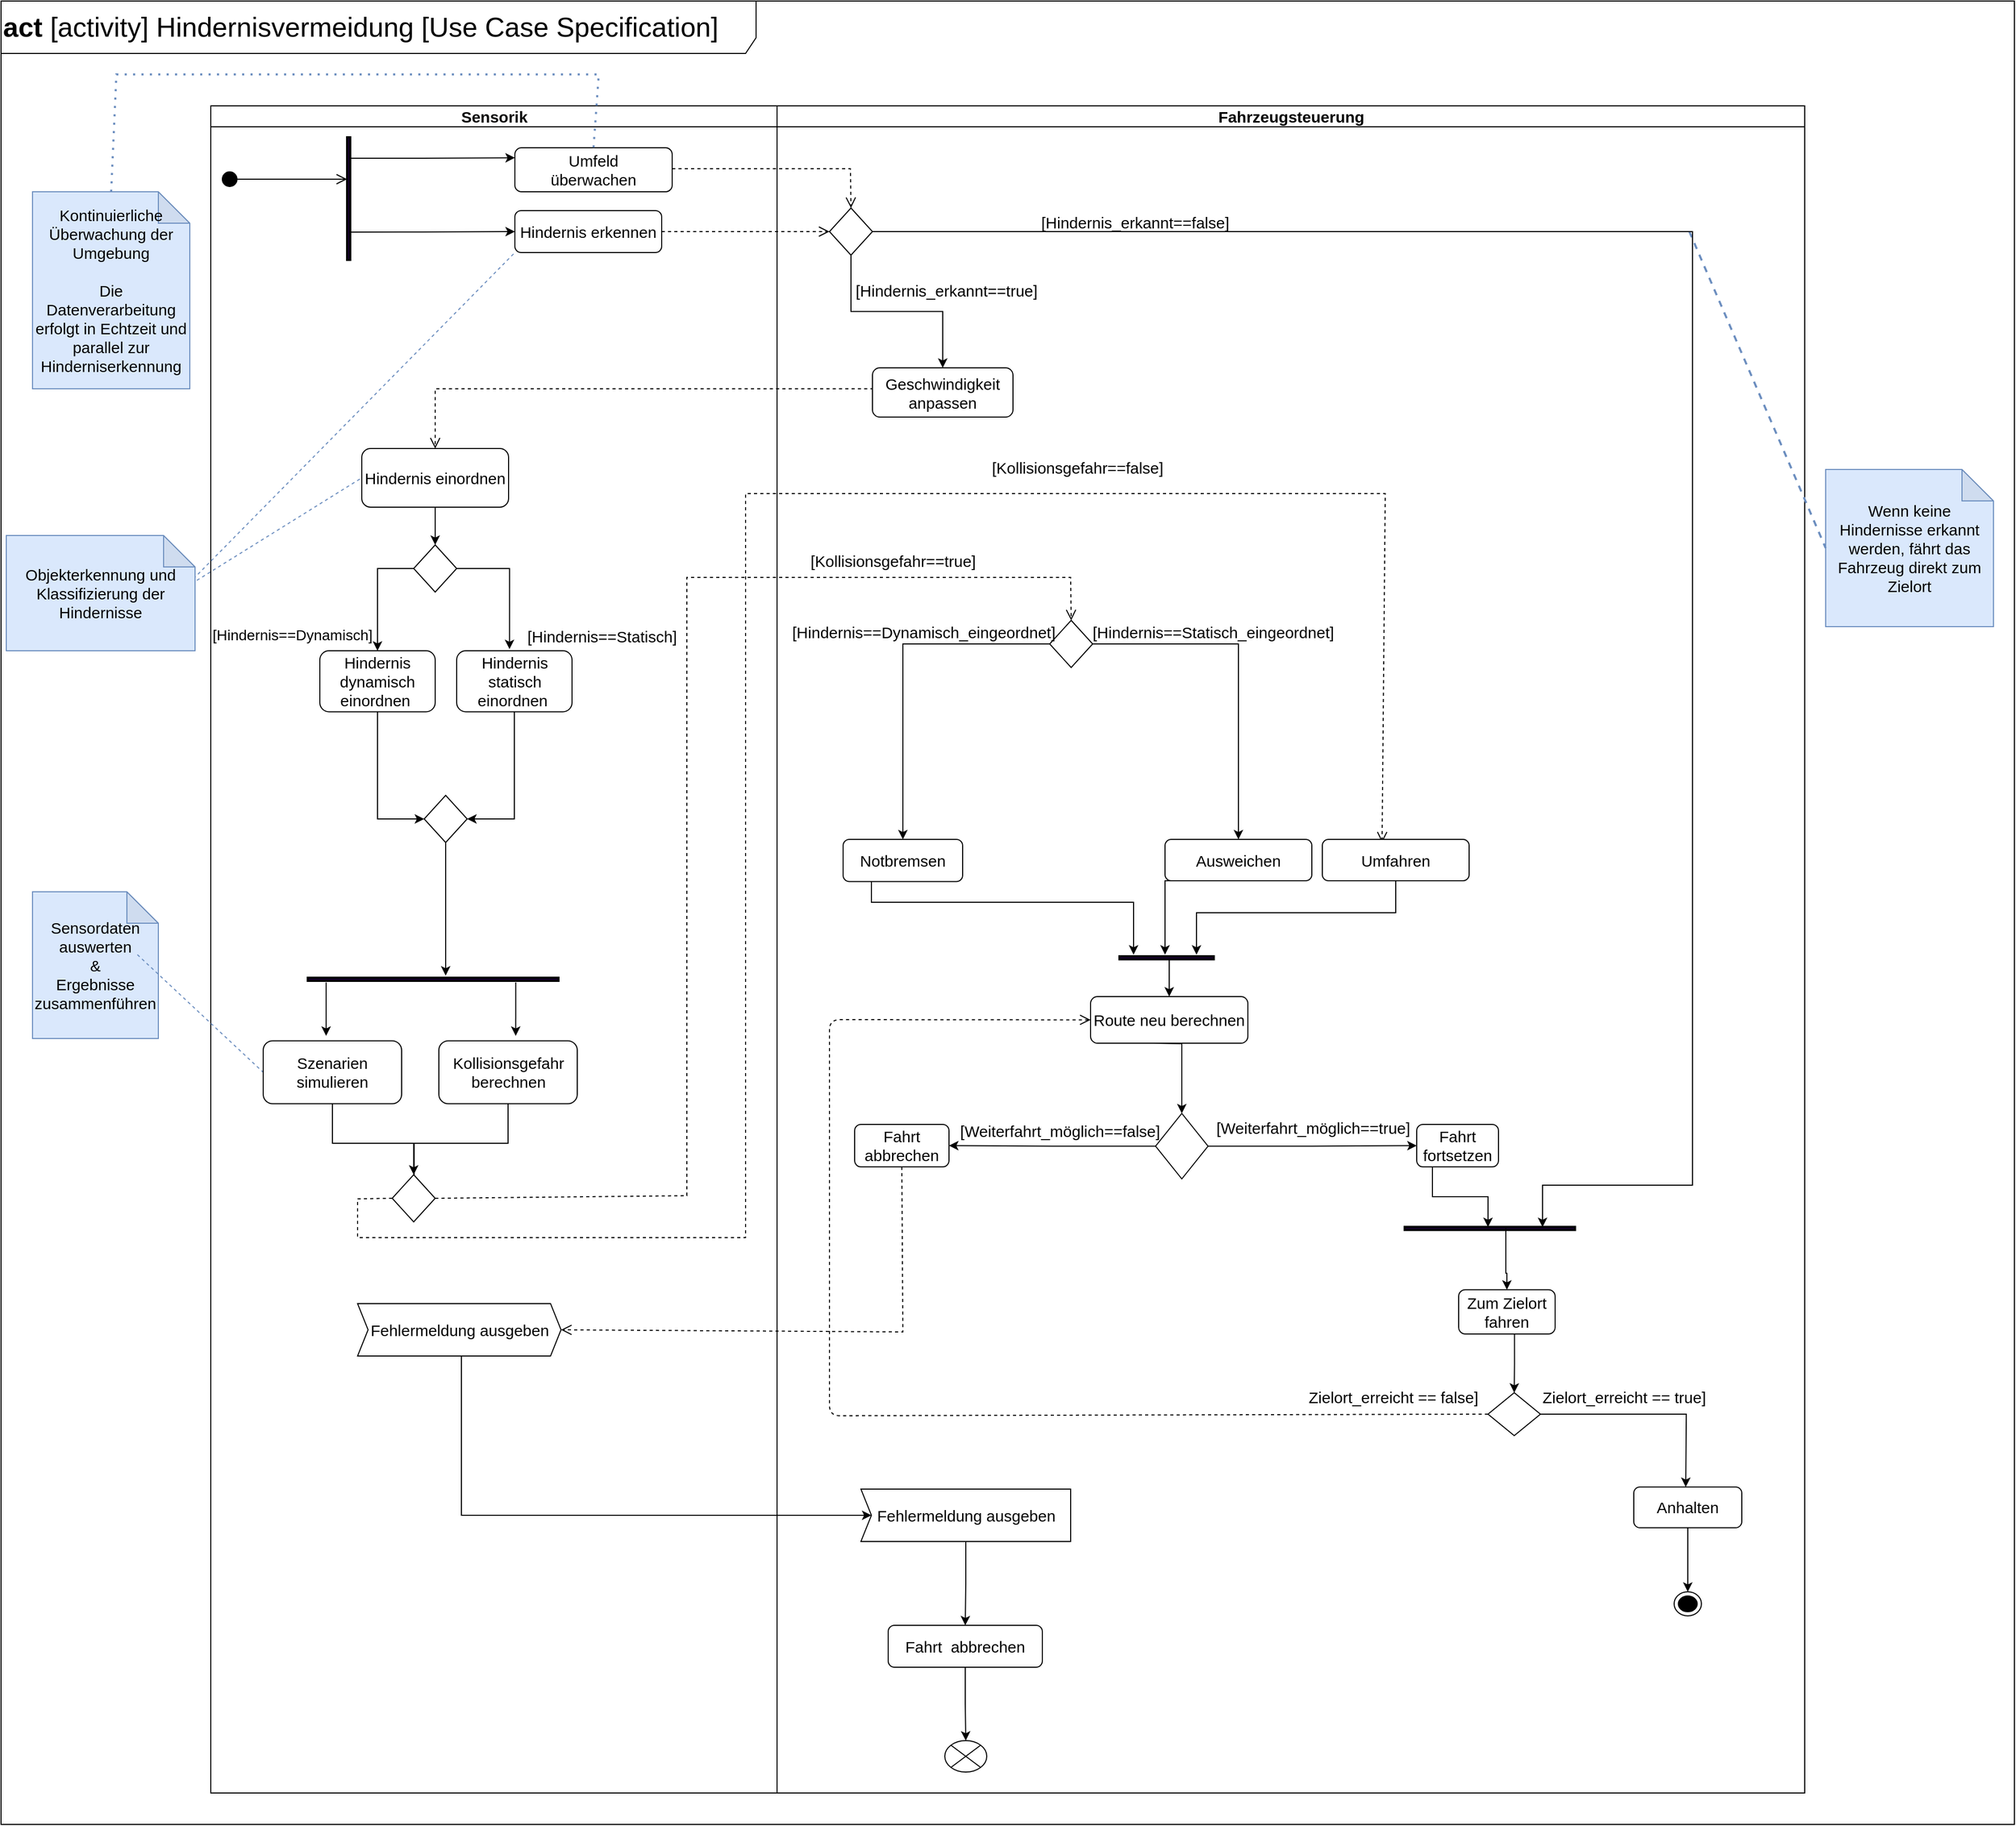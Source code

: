 <?xml version="1.0" encoding="UTF-8"?>
<mxfile version="22.1.21" type="device">
  <diagram id="DHxOw12ByaYaJuYFzy6w" name="Seite-3">
    <mxGraphModel dx="3096" dy="2575" grid="1" gridSize="10" guides="1" tooltips="1" connect="1" arrows="1" fold="1" page="1" pageScale="1" pageWidth="827" pageHeight="1169" math="0" shadow="0">
      <root>
        <mxCell id="0" />
        <mxCell id="1" parent="0" />
        <mxCell id="AtWqYTRwh13MNlAHrJDp-1" value="" style="swimlane;childLayout=stackLayout;resizeParent=1;resizeParentMax=0;startSize=0;html=1;" parent="1" vertex="1">
          <mxGeometry x="90" y="30" width="1520" height="1610" as="geometry">
            <mxRectangle x="150" y="10" width="50" height="40" as="alternateBounds" />
          </mxGeometry>
        </mxCell>
        <mxCell id="AtWqYTRwh13MNlAHrJDp-2" value="&lt;font style=&quot;font-size: 15px;&quot; color=&quot;#0d0c0c&quot;&gt;Sensorik&lt;/font&gt;" style="swimlane;startSize=20;html=1;" parent="AtWqYTRwh13MNlAHrJDp-1" vertex="1">
          <mxGeometry width="540" height="1610" as="geometry" />
        </mxCell>
        <mxCell id="M-seqNIRse8RURw-mpFJ-1" value="&lt;font style=&quot;font-size: 15px;&quot;&gt;Umfeld &lt;br&gt;überwachen&lt;/font&gt;" style="rounded=1;whiteSpace=wrap;html=1;fontSize=12;rotation=0;" parent="AtWqYTRwh13MNlAHrJDp-2" vertex="1">
          <mxGeometry x="290" y="40" width="150" height="42" as="geometry" />
        </mxCell>
        <mxCell id="puBYOyPvIUK4LRGbckzM-1" value="&lt;font style=&quot;font-size: 15px;&quot;&gt;Hindernis erkennen&lt;/font&gt;" style="rounded=1;whiteSpace=wrap;html=1;fontSize=12;" parent="AtWqYTRwh13MNlAHrJDp-2" vertex="1">
          <mxGeometry x="290" y="100" width="140" height="40" as="geometry" />
        </mxCell>
        <mxCell id="JBlmpW15wKi290Z7rFRD-1" value="&lt;font style=&quot;font-size: 15px;&quot;&gt;Hindernis einordnen&lt;/font&gt;" style="rounded=1;whiteSpace=wrap;html=1;fontSize=12;" parent="AtWqYTRwh13MNlAHrJDp-2" vertex="1">
          <mxGeometry x="144" y="327" width="140" height="56" as="geometry" />
        </mxCell>
        <mxCell id="_IAWsk2SoEFNq1hbhCqi-25" value="" style="html=1;verticalAlign=bottom;endArrow=open;dashed=1;endSize=8;curved=0;rounded=0;entryX=0.5;entryY=0;entryDx=0;entryDy=0;exitX=0.5;exitY=1;exitDx=0;exitDy=0;" parent="AtWqYTRwh13MNlAHrJDp-1" source="oYnZ4-uOtxVnZtRduUag-1" target="JBlmpW15wKi290Z7rFRD-1" edge="1">
          <mxGeometry relative="1" as="geometry">
            <mxPoint x="613" y="210" as="sourcePoint" />
            <mxPoint x="196.08" y="276.92" as="targetPoint" />
            <Array as="points">
              <mxPoint x="641" y="270" />
              <mxPoint x="214" y="270" />
            </Array>
          </mxGeometry>
        </mxCell>
        <mxCell id="AtWqYTRwh13MNlAHrJDp-3" value="&lt;font style=&quot;font-size: 15px;&quot;&gt;Fahrzeugsteuerung&lt;/font&gt;" style="swimlane;startSize=20;html=1;" parent="AtWqYTRwh13MNlAHrJDp-1" vertex="1">
          <mxGeometry x="540" width="980" height="1610" as="geometry" />
        </mxCell>
        <mxCell id="oYnZ4-uOtxVnZtRduUag-1" value="&lt;font style=&quot;font-size: 15px;&quot;&gt;Geschwindigkeit anpassen&lt;/font&gt;" style="rounded=1;whiteSpace=wrap;html=1;" parent="AtWqYTRwh13MNlAHrJDp-3" vertex="1">
          <mxGeometry x="91" y="250" width="134" height="47" as="geometry" />
        </mxCell>
        <mxCell id="_IAWsk2SoEFNq1hbhCqi-4" value="Notbremsen" style="rounded=1;whiteSpace=wrap;html=1;fontSize=15;" parent="AtWqYTRwh13MNlAHrJDp-3" vertex="1">
          <mxGeometry x="63" y="700" width="114" height="40.25" as="geometry" />
        </mxCell>
        <mxCell id="4Sk2WxDrvu_TYQw3FDtY-51" value="" style="edgeStyle=orthogonalEdgeStyle;rounded=0;orthogonalLoop=1;jettySize=auto;html=1;entryX=0.5;entryY=0;entryDx=0;entryDy=0;" parent="AtWqYTRwh13MNlAHrJDp-3" target="_IAWsk2SoEFNq1hbhCqi-13" edge="1">
          <mxGeometry relative="1" as="geometry">
            <mxPoint x="359" y="894.5" as="sourcePoint" />
          </mxGeometry>
        </mxCell>
        <mxCell id="c8FFGmYEUUUsK8A2n9Uf-20" value="&lt;font style=&quot;font-size: 15px;&quot;&gt;Route neu berechnen&lt;/font&gt;" style="rounded=1;whiteSpace=wrap;html=1;fontSize=15;" parent="AtWqYTRwh13MNlAHrJDp-3" vertex="1">
          <mxGeometry x="299" y="850" width="150" height="44.5" as="geometry" />
        </mxCell>
        <mxCell id="_IAWsk2SoEFNq1hbhCqi-13" value="" style="rhombus;whiteSpace=wrap;html=1;" parent="AtWqYTRwh13MNlAHrJDp-3" vertex="1">
          <mxGeometry x="361" y="961.5" width="50" height="62.5" as="geometry" />
        </mxCell>
        <mxCell id="_IAWsk2SoEFNq1hbhCqi-14" value="&lt;font style=&quot;font-size: 15px;&quot;&gt;Fahrt abbrechen&lt;/font&gt;" style="rounded=1;whiteSpace=wrap;html=1;fontSize=15;" parent="AtWqYTRwh13MNlAHrJDp-3" vertex="1">
          <mxGeometry x="74" y="972" width="90" height="40.5" as="geometry" />
        </mxCell>
        <mxCell id="_IAWsk2SoEFNq1hbhCqi-15" value="" style="edgeStyle=orthogonalEdgeStyle;rounded=0;orthogonalLoop=1;jettySize=auto;html=1;" parent="AtWqYTRwh13MNlAHrJDp-3" source="_IAWsk2SoEFNq1hbhCqi-13" target="_IAWsk2SoEFNq1hbhCqi-14" edge="1">
          <mxGeometry relative="1" as="geometry" />
        </mxCell>
        <mxCell id="_IAWsk2SoEFNq1hbhCqi-16" value="&lt;div style=&quot;font-size: 15px;&quot;&gt;Fahrt fortsetzen&lt;/div&gt;" style="rounded=1;whiteSpace=wrap;html=1;fontSize=15;" parent="AtWqYTRwh13MNlAHrJDp-3" vertex="1">
          <mxGeometry x="610" y="972" width="78" height="40.5" as="geometry" />
        </mxCell>
        <mxCell id="_IAWsk2SoEFNq1hbhCqi-17" value="" style="edgeStyle=orthogonalEdgeStyle;rounded=0;orthogonalLoop=1;jettySize=auto;html=1;" parent="AtWqYTRwh13MNlAHrJDp-3" source="_IAWsk2SoEFNq1hbhCqi-13" target="_IAWsk2SoEFNq1hbhCqi-16" edge="1">
          <mxGeometry relative="1" as="geometry" />
        </mxCell>
        <mxCell id="_IAWsk2SoEFNq1hbhCqi-23" value="[Weiterfahrt_möglich==false]" style="text;html=1;strokeColor=none;fillColor=none;align=center;verticalAlign=middle;whiteSpace=wrap;rounded=0;fontSize=15;" parent="AtWqYTRwh13MNlAHrJDp-3" vertex="1">
          <mxGeometry x="239.5" y="962.5" width="60" height="30" as="geometry" />
        </mxCell>
        <mxCell id="oPM6S-0_V789bUEn_rEi-3" value="[Weiterfahrt_möglich==true]" style="text;whiteSpace=wrap;html=1;fontSize=15;" parent="AtWqYTRwh13MNlAHrJDp-3" vertex="1">
          <mxGeometry x="417" y="960" width="160" height="25" as="geometry" />
        </mxCell>
        <mxCell id="B3ztHqEYVnq8JXPGBzmN-2" value="" style="edgeStyle=orthogonalEdgeStyle;rounded=0;orthogonalLoop=1;jettySize=auto;html=1;entryX=0.5;entryY=0;entryDx=0;entryDy=0;exitX=0.579;exitY=0.993;exitDx=0;exitDy=0;exitPerimeter=0;" parent="AtWqYTRwh13MNlAHrJDp-3" target="B3ztHqEYVnq8JXPGBzmN-3" edge="1" source="ANCVgvCMy-5QefQ6eajz-6">
          <mxGeometry relative="1" as="geometry">
            <mxPoint x="724" y="1218" as="targetPoint" />
            <mxPoint x="724" y="1138" as="sourcePoint" />
          </mxGeometry>
        </mxCell>
        <mxCell id="ANCVgvCMy-5QefQ6eajz-6" value="Zum Zielort fahren" style="rounded=1;whiteSpace=wrap;html=1;fontSize=15;" parent="AtWqYTRwh13MNlAHrJDp-3" vertex="1">
          <mxGeometry x="650" y="1129.75" width="92" height="42.25" as="geometry" />
        </mxCell>
        <mxCell id="B3ztHqEYVnq8JXPGBzmN-1" value="Anhalten" style="rounded=1;whiteSpace=wrap;html=1;fontSize=15;" parent="AtWqYTRwh13MNlAHrJDp-3" vertex="1">
          <mxGeometry x="817" y="1318" width="103" height="38.88" as="geometry" />
        </mxCell>
        <mxCell id="B3ztHqEYVnq8JXPGBzmN-4" value="" style="edgeStyle=orthogonalEdgeStyle;rounded=0;orthogonalLoop=1;jettySize=auto;html=1;exitX=1;exitY=0.5;exitDx=0;exitDy=0;" parent="AtWqYTRwh13MNlAHrJDp-3" source="B3ztHqEYVnq8JXPGBzmN-3" edge="1">
          <mxGeometry relative="1" as="geometry">
            <mxPoint x="445" y="1328" as="sourcePoint" />
            <mxPoint x="866.556" y="1318" as="targetPoint" />
          </mxGeometry>
        </mxCell>
        <mxCell id="B3ztHqEYVnq8JXPGBzmN-3" value="" style="rhombus;whiteSpace=wrap;html=1;" parent="AtWqYTRwh13MNlAHrJDp-3" vertex="1">
          <mxGeometry x="678" y="1228" width="50" height="41" as="geometry" />
        </mxCell>
        <mxCell id="I_DxA-TR1K5pu0TgXYpX-1" value="Zielort_erreicht == false]" style="text;whiteSpace=wrap;html=1;fontSize=15;" parent="AtWqYTRwh13MNlAHrJDp-3" vertex="1">
          <mxGeometry x="505" y="1217" width="173" height="30" as="geometry" />
        </mxCell>
        <mxCell id="tqDLAsrkdR5Bmj953n1f-27" value="" style="edgeStyle=orthogonalEdgeStyle;rounded=0;orthogonalLoop=1;jettySize=auto;html=1;exitX=0.5;exitY=1;exitDx=0;exitDy=0;entryX=0.5;entryY=0;entryDx=0;entryDy=0;" edge="1" parent="AtWqYTRwh13MNlAHrJDp-3" source="B3ztHqEYVnq8JXPGBzmN-1" target="I_DxA-TR1K5pu0TgXYpX-2">
          <mxGeometry relative="1" as="geometry" />
        </mxCell>
        <mxCell id="I_DxA-TR1K5pu0TgXYpX-2" value="" style="ellipse;html=1;shape=endState;fillColor=#000000;strokeColor=#000000;" parent="AtWqYTRwh13MNlAHrJDp-3" vertex="1">
          <mxGeometry x="855.5" y="1418" width="26" height="23" as="geometry" />
        </mxCell>
        <mxCell id="I_DxA-TR1K5pu0TgXYpX-6" value="" style="html=1;verticalAlign=bottom;endArrow=open;dashed=1;endSize=8;curved=0;rounded=1;entryX=0;entryY=0.5;entryDx=0;entryDy=0;exitX=0;exitY=0.5;exitDx=0;exitDy=0;" parent="AtWqYTRwh13MNlAHrJDp-3" edge="1" target="c8FFGmYEUUUsK8A2n9Uf-20" source="B3ztHqEYVnq8JXPGBzmN-3">
          <mxGeometry relative="1" as="geometry">
            <mxPoint x="720" y="1250" as="sourcePoint" />
            <mxPoint x="312" y="862.25" as="targetPoint" />
            <Array as="points">
              <mxPoint x="50" y="1250" />
              <mxPoint x="50" y="872" />
            </Array>
          </mxGeometry>
        </mxCell>
        <mxCell id="I_DxA-TR1K5pu0TgXYpX-7" value="Zielort_erreicht == true]" style="text;whiteSpace=wrap;html=1;fontSize=15;" parent="AtWqYTRwh13MNlAHrJDp-3" vertex="1">
          <mxGeometry x="728" y="1217" width="186" height="30" as="geometry" />
        </mxCell>
        <mxCell id="Cx65twbH-kaKFJXs72aa-6" value="" style="edgeStyle=orthogonalEdgeStyle;rounded=0;orthogonalLoop=1;jettySize=auto;html=1;exitX=0;exitY=0.5;exitDx=0;exitDy=0;entryX=0.5;entryY=0;entryDx=0;entryDy=0;" parent="AtWqYTRwh13MNlAHrJDp-3" source="c8FFGmYEUUUsK8A2n9Uf-7" target="_IAWsk2SoEFNq1hbhCqi-4" edge="1">
          <mxGeometry relative="1" as="geometry">
            <mxPoint x="110" y="703" as="targetPoint" />
            <Array as="points">
              <mxPoint x="120" y="514" />
              <mxPoint x="120" y="683" />
            </Array>
          </mxGeometry>
        </mxCell>
        <mxCell id="c8FFGmYEUUUsK8A2n9Uf-7" value="" style="rhombus;whiteSpace=wrap;html=1;" parent="AtWqYTRwh13MNlAHrJDp-3" vertex="1">
          <mxGeometry x="260" y="491" width="41" height="45" as="geometry" />
        </mxCell>
        <mxCell id="c8FFGmYEUUUsK8A2n9Uf-23" value="&lt;font style=&quot;font-size: 15px;&quot;&gt;Ausweichen&lt;/font&gt;" style="rounded=1;whiteSpace=wrap;html=1;fontSize=15;" parent="AtWqYTRwh13MNlAHrJDp-3" vertex="1">
          <mxGeometry x="370" y="700" width="140" height="39.5" as="geometry" />
        </mxCell>
        <mxCell id="c8FFGmYEUUUsK8A2n9Uf-24" value="" style="edgeStyle=orthogonalEdgeStyle;rounded=0;orthogonalLoop=1;jettySize=auto;html=1;entryX=0.5;entryY=0;entryDx=0;entryDy=0;" parent="AtWqYTRwh13MNlAHrJDp-3" source="c8FFGmYEUUUsK8A2n9Uf-7" target="c8FFGmYEUUUsK8A2n9Uf-23" edge="1">
          <mxGeometry relative="1" as="geometry">
            <mxPoint x="482.714" y="707.5" as="targetPoint" />
            <Array as="points">
              <mxPoint x="440" y="514" />
              <mxPoint x="440" y="700" />
            </Array>
          </mxGeometry>
        </mxCell>
        <mxCell id="tqDLAsrkdR5Bmj953n1f-23" style="edgeStyle=orthogonalEdgeStyle;rounded=0;orthogonalLoop=1;jettySize=auto;html=1;exitX=0.5;exitY=1;exitDx=0;exitDy=0;entryX=1;entryY=0;entryDx=0;entryDy=0;" edge="1" parent="1" source="xnRSwEhAmQA5K7mJk4kd-2" target="tqDLAsrkdR5Bmj953n1f-9">
          <mxGeometry relative="1" as="geometry">
            <mxPoint x="284" y="1040" as="targetPoint" />
            <Array as="points">
              <mxPoint x="373" y="1020" />
              <mxPoint x="284" y="1020" />
              <mxPoint x="284" y="1061" />
            </Array>
          </mxGeometry>
        </mxCell>
        <mxCell id="xnRSwEhAmQA5K7mJk4kd-2" value="&lt;font style=&quot;font-size: 15px;&quot;&gt;Kollisionsgefahr berechnen&lt;/font&gt;" style="rounded=1;whiteSpace=wrap;html=1;fontSize=12;" parent="1" vertex="1">
          <mxGeometry x="307.5" y="922.25" width="132" height="60" as="geometry" />
        </mxCell>
        <mxCell id="_IAWsk2SoEFNq1hbhCqi-24" value="" style="html=1;verticalAlign=bottom;endArrow=open;dashed=1;endSize=8;curved=0;rounded=0;entryX=0.5;entryY=0;entryDx=0;entryDy=0;exitX=1;exitY=0.5;exitDx=0;exitDy=0;startArrow=none;startFill=0;jumpStyle=none;" parent="1" source="tqDLAsrkdR5Bmj953n1f-9" target="c8FFGmYEUUUsK8A2n9Uf-7" edge="1">
          <mxGeometry relative="1" as="geometry">
            <mxPoint x="431" y="844" as="sourcePoint" />
            <mxPoint x="901.5" y="521" as="targetPoint" />
            <Array as="points">
              <mxPoint x="544" y="1070" />
              <mxPoint x="544" y="845" />
              <mxPoint x="544" y="680" />
              <mxPoint x="544" y="480" />
              <mxPoint x="910" y="480" />
            </Array>
          </mxGeometry>
        </mxCell>
        <mxCell id="NPYazHTVK5cR-bcj_YRd-1" value="&lt;font style=&quot;font-size: 15px;&quot;&gt;Kontinuierliche Überwachung der Umgebung&lt;br&gt;&lt;br&gt;Die Datenverarbeitung erfolgt in Echtzeit und parallel zur Hinderniserkennung&lt;/font&gt;" style="shape=note;whiteSpace=wrap;html=1;backgroundOutline=1;darkOpacity=0.05;fillColor=#dae8fc;strokeColor=#6c8ebf;" parent="1" vertex="1">
          <mxGeometry x="-80" y="112" width="150" height="188" as="geometry" />
        </mxCell>
        <mxCell id="NPYazHTVK5cR-bcj_YRd-3" value="" style="endArrow=none;dashed=1;html=1;dashPattern=1 3;strokeWidth=2;rounded=0;entryX=0.5;entryY=0;entryDx=0;entryDy=0;fillColor=#dae8fc;strokeColor=#6c8ebf;exitX=0.5;exitY=0;exitDx=0;exitDy=0;exitPerimeter=0;" parent="1" source="NPYazHTVK5cR-bcj_YRd-1" target="M-seqNIRse8RURw-mpFJ-1" edge="1">
          <mxGeometry width="50" height="50" relative="1" as="geometry">
            <mxPoint x="-510" as="sourcePoint" />
            <mxPoint x="455" y="25" as="targetPoint" />
            <Array as="points">
              <mxPoint />
              <mxPoint x="460" />
            </Array>
          </mxGeometry>
        </mxCell>
        <mxCell id="NPYazHTVK5cR-bcj_YRd-5" value="&lt;font style=&quot;font-size: 15px;&quot;&gt;Sensordaten auswerten&lt;br&gt;&amp;amp;&lt;br&gt;Ergebnisse zusammenführen&lt;br&gt;&lt;/font&gt;" style="shape=note;whiteSpace=wrap;html=1;backgroundOutline=1;darkOpacity=0.05;fillColor=#dae8fc;strokeColor=#6c8ebf;" parent="1" vertex="1">
          <mxGeometry x="-80" y="780" width="120" height="140" as="geometry" />
        </mxCell>
        <mxCell id="NPYazHTVK5cR-bcj_YRd-6" value="" style="endArrow=none;dashed=1;html=1;rounded=0;entryX=0;entryY=1;entryDx=0;entryDy=0;exitX=0.945;exitY=0.453;exitDx=0;exitDy=0;exitPerimeter=0;fillColor=#dae8fc;strokeColor=#6c8ebf;" parent="1" source="NPYazHTVK5cR-bcj_YRd-8" target="puBYOyPvIUK4LRGbckzM-1" edge="1">
          <mxGeometry width="50" height="50" relative="1" as="geometry">
            <mxPoint y="350" as="sourcePoint" />
            <mxPoint x="50" y="300" as="targetPoint" />
          </mxGeometry>
        </mxCell>
        <mxCell id="NPYazHTVK5cR-bcj_YRd-7" value="" style="endArrow=none;dashed=1;html=1;rounded=0;entryX=0;entryY=0.5;entryDx=0;entryDy=0;exitX=0.953;exitY=0.447;exitDx=0;exitDy=0;exitPerimeter=0;fillColor=#dae8fc;strokeColor=#6c8ebf;" parent="1" source="NPYazHTVK5cR-bcj_YRd-8" target="JBlmpW15wKi290Z7rFRD-1" edge="1">
          <mxGeometry width="50" height="50" relative="1" as="geometry">
            <mxPoint x="50" y="350" as="sourcePoint" />
            <mxPoint x="260" y="246" as="targetPoint" />
          </mxGeometry>
        </mxCell>
        <mxCell id="NPYazHTVK5cR-bcj_YRd-8" value="&lt;font style=&quot;font-size: 15px;&quot;&gt;Objekterkennung und Klassifizierung der Hindernisse&lt;/font&gt;" style="shape=note;whiteSpace=wrap;html=1;backgroundOutline=1;darkOpacity=0.05;fillColor=#dae8fc;strokeColor=#6c8ebf;" parent="1" vertex="1">
          <mxGeometry x="-105" y="440" width="180" height="110" as="geometry" />
        </mxCell>
        <mxCell id="Pr6UA_CCpjPfOUdjxpuz-4" value="&lt;font style=&quot;font-size: 15px;&quot;&gt;Wenn keine Hindernisse erkannt werden, fährt das Fahrzeug direkt zum Zielort&lt;/font&gt;" style="shape=note;whiteSpace=wrap;html=1;backgroundOutline=1;darkOpacity=0.05;fillColor=#dae8fc;strokeColor=#6c8ebf;" parent="1" vertex="1">
          <mxGeometry x="1630" y="377" width="160" height="150" as="geometry" />
        </mxCell>
        <mxCell id="Pr6UA_CCpjPfOUdjxpuz-12" value="" style="endArrow=none;dashed=1;html=1;strokeWidth=2;rounded=0;entryX=0;entryY=0.5;entryDx=0;entryDy=0;entryPerimeter=0;fillColor=#dae8fc;strokeColor=#6c8ebf;" parent="1" target="Pr6UA_CCpjPfOUdjxpuz-4" edge="1">
          <mxGeometry width="50" height="50" relative="1" as="geometry">
            <mxPoint x="1500" y="150" as="sourcePoint" />
            <mxPoint x="1730" y="200" as="targetPoint" />
          </mxGeometry>
        </mxCell>
        <mxCell id="lmcDdB46xQ-CViZLvMTF-1" value="&lt;font style=&quot;font-size: 26px;&quot;&gt;&lt;b&gt;act &lt;/b&gt;[activity] Hindernisvermeidung [Use Case Specification]&lt;/font&gt;" style="shape=umlFrame;whiteSpace=wrap;html=1;pointerEvents=0;fontFamily=Helvetica;fontSize=11;fontColor=default;width=720;height=50;align=left;" parent="1" vertex="1">
          <mxGeometry x="-110" y="-70" width="1920" height="1740" as="geometry" />
        </mxCell>
        <mxCell id="4Sk2WxDrvu_TYQw3FDtY-3" value="" style="html=1;points=[[0,0,0,0,5],[0,1,0,0,-5],[1,0,0,0,5],[1,1,0,0,-5]];perimeter=orthogonalPerimeter;outlineConnect=0;targetShapes=umlLifeline;portConstraint=eastwest;newEdgeStyle={&quot;curved&quot;:0,&quot;rounded&quot;:0};fillColor=#190033;strokeWidth=2;" parent="1" vertex="1">
          <mxGeometry x="220" y="60" width="3" height="117" as="geometry" />
        </mxCell>
        <mxCell id="M-seqNIRse8RURw-mpFJ-2" style="edgeStyle=orthogonalEdgeStyle;rounded=0;orthogonalLoop=1;jettySize=auto;html=1;fontSize=12;" parent="1" edge="1">
          <mxGeometry relative="1" as="geometry">
            <mxPoint x="380" y="150" as="targetPoint" />
            <mxPoint x="223.0" y="150.441" as="sourcePoint" />
            <Array as="points">
              <mxPoint x="292" y="150" />
              <mxPoint x="360" y="150" />
            </Array>
          </mxGeometry>
        </mxCell>
        <mxCell id="4Sk2WxDrvu_TYQw3FDtY-9" value="" style="edgeStyle=orthogonalEdgeStyle;rounded=0;orthogonalLoop=1;jettySize=auto;html=1;" parent="1" source="4Sk2WxDrvu_TYQw3FDtY-5" target="oYnZ4-uOtxVnZtRduUag-1" edge="1">
          <mxGeometry relative="1" as="geometry" />
        </mxCell>
        <mxCell id="4Sk2WxDrvu_TYQw3FDtY-5" value="" style="rhombus;whiteSpace=wrap;html=1;" parent="1" vertex="1">
          <mxGeometry x="680" y="127.5" width="41" height="45" as="geometry" />
        </mxCell>
        <mxCell id="4Sk2WxDrvu_TYQw3FDtY-7" value="" style="html=1;verticalAlign=bottom;endArrow=open;dashed=1;endSize=8;curved=0;rounded=0;entryX=0.5;entryY=0;entryDx=0;entryDy=0;" parent="1" target="4Sk2WxDrvu_TYQw3FDtY-5" edge="1">
          <mxGeometry relative="1" as="geometry">
            <mxPoint x="530" y="90" as="sourcePoint" />
            <mxPoint x="816" y="92" as="targetPoint" />
            <Array as="points">
              <mxPoint x="700" y="90" />
            </Array>
          </mxGeometry>
        </mxCell>
        <mxCell id="4Sk2WxDrvu_TYQw3FDtY-8" value="" style="html=1;verticalAlign=bottom;startArrow=circle;startFill=1;endArrow=open;startSize=6;endSize=8;curved=0;rounded=0;" parent="1" target="4Sk2WxDrvu_TYQw3FDtY-3" edge="1">
          <mxGeometry width="80" relative="1" as="geometry">
            <mxPoint x="100" y="100" as="sourcePoint" />
            <mxPoint x="190" y="100" as="targetPoint" />
            <Array as="points">
              <mxPoint x="160" y="100" />
            </Array>
          </mxGeometry>
        </mxCell>
        <mxCell id="puBYOyPvIUK4LRGbckzM-2" value="" style="html=1;verticalAlign=bottom;endArrow=open;dashed=1;endSize=8;curved=0;rounded=0;exitX=1;exitY=0.5;exitDx=0;exitDy=0;entryX=0;entryY=0.5;entryDx=0;entryDy=0;" parent="1" source="puBYOyPvIUK4LRGbckzM-1" target="4Sk2WxDrvu_TYQw3FDtY-5" edge="1">
          <mxGeometry relative="1" as="geometry">
            <mxPoint x="260" y="230" as="sourcePoint" />
            <mxPoint x="460" y="225" as="targetPoint" />
          </mxGeometry>
        </mxCell>
        <mxCell id="4Sk2WxDrvu_TYQw3FDtY-15" value="&lt;font style=&quot;font-size: 15px;&quot;&gt;[Hindernis_erkannt==false]&lt;/font&gt;" style="text;whiteSpace=wrap;html=1;" parent="1" vertex="1">
          <mxGeometry x="880" y="125.5" width="180" height="30" as="geometry" />
        </mxCell>
        <mxCell id="4Sk2WxDrvu_TYQw3FDtY-22" value="" style="edgeStyle=orthogonalEdgeStyle;rounded=0;orthogonalLoop=1;jettySize=auto;html=1;entryX=0.458;entryY=-0.027;entryDx=0;entryDy=0;entryPerimeter=0;exitX=1;exitY=0.5;exitDx=0;exitDy=0;" parent="1" source="c8FFGmYEUUUsK8A2n9Uf-1" target="4Sk2WxDrvu_TYQw3FDtY-21" edge="1">
          <mxGeometry relative="1" as="geometry" />
        </mxCell>
        <mxCell id="c8FFGmYEUUUsK8A2n9Uf-1" value="" style="rhombus;whiteSpace=wrap;html=1;" parent="1" vertex="1">
          <mxGeometry x="283.5" y="449" width="41" height="45" as="geometry" />
        </mxCell>
        <mxCell id="_IAWsk2SoEFNq1hbhCqi-9" style="edgeStyle=orthogonalEdgeStyle;rounded=0;orthogonalLoop=1;jettySize=auto;html=1;entryX=0.5;entryY=0;entryDx=0;entryDy=0;exitX=0;exitY=0.5;exitDx=0;exitDy=0;" parent="1" source="c8FFGmYEUUUsK8A2n9Uf-1" target="c8FFGmYEUUUsK8A2n9Uf-15" edge="1">
          <mxGeometry relative="1" as="geometry">
            <mxPoint x="259.0" y="632.75" as="targetPoint" />
            <Array as="points">
              <mxPoint x="249" y="471" />
            </Array>
          </mxGeometry>
        </mxCell>
        <mxCell id="4Sk2WxDrvu_TYQw3FDtY-19" value="" style="edgeStyle=orthogonalEdgeStyle;rounded=0;orthogonalLoop=1;jettySize=auto;html=1;" parent="1" source="JBlmpW15wKi290Z7rFRD-1" target="c8FFGmYEUUUsK8A2n9Uf-1" edge="1">
          <mxGeometry relative="1" as="geometry" />
        </mxCell>
        <mxCell id="4Sk2WxDrvu_TYQw3FDtY-31" value="" style="edgeStyle=orthogonalEdgeStyle;rounded=0;orthogonalLoop=1;jettySize=auto;html=1;entryX=0;entryY=0.5;entryDx=0;entryDy=0;" parent="1" source="c8FFGmYEUUUsK8A2n9Uf-15" target="4Sk2WxDrvu_TYQw3FDtY-27" edge="1">
          <mxGeometry relative="1" as="geometry" />
        </mxCell>
        <mxCell id="c8FFGmYEUUUsK8A2n9Uf-15" value="&lt;font style=&quot;font-size: 15px;&quot;&gt;Hindernis dynamisch einordnen&amp;nbsp;&lt;/font&gt;" style="rounded=1;whiteSpace=wrap;html=1;" parent="1" vertex="1">
          <mxGeometry x="194" y="550" width="110" height="58.25" as="geometry" />
        </mxCell>
        <mxCell id="c8FFGmYEUUUsK8A2n9Uf-11" value="&lt;font style=&quot;font-size: 14px;&quot;&gt;[Hindernis==Dynamisch]&lt;/font&gt;" style="text;html=1;strokeColor=none;fillColor=none;align=center;verticalAlign=middle;whiteSpace=wrap;rounded=0;" parent="1" vertex="1">
          <mxGeometry x="118" y="525" width="100" height="20" as="geometry" />
        </mxCell>
        <mxCell id="4Sk2WxDrvu_TYQw3FDtY-30" style="edgeStyle=orthogonalEdgeStyle;rounded=0;orthogonalLoop=1;jettySize=auto;html=1;entryX=1;entryY=0.5;entryDx=0;entryDy=0;" parent="1" source="4Sk2WxDrvu_TYQw3FDtY-21" target="4Sk2WxDrvu_TYQw3FDtY-27" edge="1">
          <mxGeometry relative="1" as="geometry" />
        </mxCell>
        <mxCell id="4Sk2WxDrvu_TYQw3FDtY-21" value="&lt;font style=&quot;font-size: 15px;&quot;&gt;Hindernis statisch einordnen&amp;nbsp;&lt;/font&gt;" style="rounded=1;whiteSpace=wrap;html=1;" parent="1" vertex="1">
          <mxGeometry x="324.5" y="550" width="110" height="58.25" as="geometry" />
        </mxCell>
        <mxCell id="c8FFGmYEUUUsK8A2n9Uf-13" value="&lt;font style=&quot;font-size: 15px;&quot;&gt;[Hindernis==Statisch]&lt;/font&gt;" style="text;whiteSpace=wrap;html=1;" parent="1" vertex="1">
          <mxGeometry x="390" y="521" width="100" height="20" as="geometry" />
        </mxCell>
        <mxCell id="4Sk2WxDrvu_TYQw3FDtY-28" value="" style="edgeStyle=orthogonalEdgeStyle;rounded=0;orthogonalLoop=1;jettySize=auto;html=1;exitX=0.5;exitY=1;exitDx=0;exitDy=0;" parent="1" source="4Sk2WxDrvu_TYQw3FDtY-27" edge="1">
          <mxGeometry relative="1" as="geometry">
            <mxPoint x="314" y="860" as="targetPoint" />
            <Array as="points">
              <mxPoint x="314" y="860" />
            </Array>
          </mxGeometry>
        </mxCell>
        <mxCell id="4Sk2WxDrvu_TYQw3FDtY-27" value="" style="rhombus;whiteSpace=wrap;html=1;" parent="1" vertex="1">
          <mxGeometry x="293.5" y="688" width="41" height="45" as="geometry" />
        </mxCell>
        <mxCell id="4Sk2WxDrvu_TYQw3FDtY-34" value="[Kollisionsgefahr==true]" style="text;whiteSpace=wrap;html=1;fontSize=15;" parent="1" vertex="1">
          <mxGeometry x="660" y="449" width="136" height="20" as="geometry" />
        </mxCell>
        <mxCell id="4Sk2WxDrvu_TYQw3FDtY-36" value="" style="html=1;verticalAlign=bottom;endArrow=open;dashed=1;endSize=8;curved=0;rounded=0;entryX=0.407;entryY=0.076;entryDx=0;entryDy=0;entryPerimeter=0;exitX=0;exitY=0.5;exitDx=0;exitDy=0;" parent="1" source="tqDLAsrkdR5Bmj953n1f-9" target="4Sk2WxDrvu_TYQw3FDtY-40" edge="1">
          <mxGeometry relative="1" as="geometry">
            <mxPoint x="427" y="920" as="sourcePoint" />
            <mxPoint x="851" y="460" as="targetPoint" />
            <Array as="points">
              <mxPoint x="230" y="1073" />
              <mxPoint x="230" y="1110" />
              <mxPoint x="600" y="1110" />
              <mxPoint x="600" y="930" />
              <mxPoint x="600" y="400" />
              <mxPoint x="1210" y="400" />
            </Array>
          </mxGeometry>
        </mxCell>
        <mxCell id="4Sk2WxDrvu_TYQw3FDtY-49" style="edgeStyle=orthogonalEdgeStyle;rounded=0;orthogonalLoop=1;jettySize=auto;html=1;" parent="1" source="4Sk2WxDrvu_TYQw3FDtY-40" edge="1">
          <mxGeometry relative="1" as="geometry">
            <mxPoint x="1030" y="840" as="targetPoint" />
            <Array as="points">
              <mxPoint x="1220" y="800" />
              <mxPoint x="1030" y="800" />
              <mxPoint x="1030" y="840" />
            </Array>
          </mxGeometry>
        </mxCell>
        <mxCell id="4Sk2WxDrvu_TYQw3FDtY-40" value="&lt;font style=&quot;font-size: 15px;&quot;&gt;Umfahren&lt;/font&gt;" style="rounded=1;whiteSpace=wrap;html=1;fontSize=15;" parent="1" vertex="1">
          <mxGeometry x="1150" y="730" width="140" height="39.5" as="geometry" />
        </mxCell>
        <mxCell id="4Sk2WxDrvu_TYQw3FDtY-42" value="&lt;font style=&quot;font-size: 15px;&quot;&gt;[Hindernis==Dynamisch_eingeordnet]&lt;/font&gt;" style="text;html=1;strokeColor=none;fillColor=none;align=center;verticalAlign=middle;whiteSpace=wrap;rounded=0;fontSize=15;" parent="1" vertex="1">
          <mxGeometry x="695" y="527" width="150" height="10" as="geometry" />
        </mxCell>
        <mxCell id="4Sk2WxDrvu_TYQw3FDtY-43" value="&lt;font style=&quot;font-size: 15px;&quot;&gt;[Hindernis==Statisch_eingeordnet]&lt;/font&gt;" style="text;whiteSpace=wrap;html=1;fontSize=15;" parent="1" vertex="1">
          <mxGeometry x="929" y="517" width="100" height="20" as="geometry" />
        </mxCell>
        <mxCell id="c8FFGmYEUUUsK8A2n9Uf-25" value="&lt;font style=&quot;font-size: 15px;&quot;&gt;[Kollisionsgefahr==false]&lt;/font&gt;" style="text;whiteSpace=wrap;html=1;fontSize=15;" parent="1" vertex="1">
          <mxGeometry x="833" y="360" width="140" height="19" as="geometry" />
        </mxCell>
        <mxCell id="4Sk2WxDrvu_TYQw3FDtY-45" value="" style="html=1;points=[[0,0,0,0,5],[0,1,0,0,-5],[1,0,0,0,5],[1,1,0,0,-5]];perimeter=orthogonalPerimeter;outlineConnect=0;targetShapes=umlLifeline;portConstraint=eastwest;newEdgeStyle={&quot;curved&quot;:0,&quot;rounded&quot;:0};fillColor=#190033;strokeWidth=2;rotation=90;" parent="1" vertex="1">
          <mxGeometry x="1000" y="798" width="3" height="90" as="geometry" />
        </mxCell>
        <mxCell id="4Sk2WxDrvu_TYQw3FDtY-47" style="edgeStyle=orthogonalEdgeStyle;rounded=0;orthogonalLoop=1;jettySize=auto;html=1;" parent="1" source="_IAWsk2SoEFNq1hbhCqi-4" edge="1">
          <mxGeometry relative="1" as="geometry">
            <mxPoint x="970" y="840" as="targetPoint" />
            <Array as="points">
              <mxPoint x="720" y="790" />
              <mxPoint x="970" y="790" />
            </Array>
          </mxGeometry>
        </mxCell>
        <mxCell id="4Sk2WxDrvu_TYQw3FDtY-48" style="edgeStyle=orthogonalEdgeStyle;rounded=0;orthogonalLoop=1;jettySize=auto;html=1;exitX=0.25;exitY=1;exitDx=0;exitDy=0;" parent="1" source="c8FFGmYEUUUsK8A2n9Uf-23" edge="1">
          <mxGeometry relative="1" as="geometry">
            <mxPoint x="1000" y="840" as="targetPoint" />
            <Array as="points">
              <mxPoint x="1000" y="770" />
            </Array>
          </mxGeometry>
        </mxCell>
        <mxCell id="4Sk2WxDrvu_TYQw3FDtY-50" value="" style="edgeStyle=orthogonalEdgeStyle;rounded=0;orthogonalLoop=1;jettySize=auto;html=1;entryX=0.5;entryY=0;entryDx=0;entryDy=0;" parent="1" source="4Sk2WxDrvu_TYQw3FDtY-45" target="c8FFGmYEUUUsK8A2n9Uf-20" edge="1">
          <mxGeometry relative="1" as="geometry">
            <Array as="points">
              <mxPoint x="1000" y="860" />
              <mxPoint x="1000" y="860" />
            </Array>
          </mxGeometry>
        </mxCell>
        <mxCell id="4Sk2WxDrvu_TYQw3FDtY-52" value="" style="html=1;points=[[0,0,0,0,5],[0,1,0,0,-5],[1,0,0,0,5],[1,1,0,0,-5]];perimeter=orthogonalPerimeter;outlineConnect=0;targetShapes=umlLifeline;portConstraint=eastwest;newEdgeStyle={&quot;curved&quot;:0,&quot;rounded&quot;:0};fillColor=#190033;strokeWidth=2;rotation=90;" parent="1" vertex="1">
          <mxGeometry x="1308.25" y="1020" width="3" height="162.5" as="geometry" />
        </mxCell>
        <mxCell id="4Sk2WxDrvu_TYQw3FDtY-14" value="" style="edgeStyle=orthogonalEdgeStyle;rounded=0;orthogonalLoop=1;jettySize=auto;html=1;exitX=1;exitY=0.5;exitDx=0;exitDy=0;" parent="1" source="4Sk2WxDrvu_TYQw3FDtY-5" edge="1">
          <mxGeometry relative="1" as="geometry">
            <mxPoint x="830" y="230" as="sourcePoint" />
            <mxPoint x="1360" y="1100" as="targetPoint" />
            <Array as="points">
              <mxPoint x="1503" y="150" />
              <mxPoint x="1503" y="1060" />
              <mxPoint x="1360" y="1060" />
            </Array>
          </mxGeometry>
        </mxCell>
        <mxCell id="4Sk2WxDrvu_TYQw3FDtY-54" style="edgeStyle=orthogonalEdgeStyle;rounded=0;orthogonalLoop=1;jettySize=auto;html=1;" parent="1" source="_IAWsk2SoEFNq1hbhCqi-16" edge="1">
          <mxGeometry relative="1" as="geometry">
            <mxPoint x="1308" y="1100" as="targetPoint" />
            <Array as="points">
              <mxPoint x="1255" y="1071" />
              <mxPoint x="1308" y="1071" />
            </Array>
          </mxGeometry>
        </mxCell>
        <mxCell id="4Sk2WxDrvu_TYQw3FDtY-55" value="" style="edgeStyle=orthogonalEdgeStyle;rounded=0;orthogonalLoop=1;jettySize=auto;html=1;entryX=0.5;entryY=0;entryDx=0;entryDy=0;" parent="1" target="ANCVgvCMy-5QefQ6eajz-6" edge="1">
          <mxGeometry relative="1" as="geometry">
            <mxPoint x="1325" y="1140" as="sourcePoint" />
            <Array as="points">
              <mxPoint x="1325" y="1101" />
              <mxPoint x="1325" y="1144" />
              <mxPoint x="1324" y="1144" />
            </Array>
          </mxGeometry>
        </mxCell>
        <mxCell id="Pr6UA_CCpjPfOUdjxpuz-7" value="&lt;font style=&quot;font-size: 15px;&quot;&gt;Fehlermeldung ausgeben&lt;/font&gt;" style="html=1;shadow=0;dashed=0;align=center;verticalAlign=middle;shape=mxgraph.arrows2.arrow;dy=0;dx=10;notch=10;rotation=0;" parent="1" vertex="1">
          <mxGeometry x="230" y="1173" width="194" height="50" as="geometry" />
        </mxCell>
        <mxCell id="Pr6UA_CCpjPfOUdjxpuz-8" value="" style="html=1;verticalAlign=bottom;endArrow=open;dashed=1;endSize=8;curved=0;rounded=0;entryX=1;entryY=0.5;entryDx=0;entryDy=0;entryPerimeter=0;exitX=0.5;exitY=1;exitDx=0;exitDy=0;" parent="1" source="_IAWsk2SoEFNq1hbhCqi-14" target="Pr6UA_CCpjPfOUdjxpuz-7" edge="1">
          <mxGeometry relative="1" as="geometry">
            <mxPoint x="680" y="1050" as="sourcePoint" />
            <mxPoint x="394" y="1010" as="targetPoint" />
            <Array as="points">
              <mxPoint x="750" y="1200" />
            </Array>
          </mxGeometry>
        </mxCell>
        <mxCell id="4Sk2WxDrvu_TYQw3FDtY-64" value="" style="edgeStyle=orthogonalEdgeStyle;rounded=0;orthogonalLoop=1;jettySize=auto;html=1;entryX=0.5;entryY=0;entryDx=0;entryDy=0;" parent="1" source="Pr6UA_CCpjPfOUdjxpuz-6" target="4Sk2WxDrvu_TYQw3FDtY-65" edge="1">
          <mxGeometry relative="1" as="geometry">
            <mxPoint x="810" y="1475" as="targetPoint" />
          </mxGeometry>
        </mxCell>
        <mxCell id="Pr6UA_CCpjPfOUdjxpuz-6" value="Fehlermeldung ausgeben" style="html=1;shadow=0;dashed=0;align=center;verticalAlign=middle;shape=mxgraph.arrows2.arrow;dy=0;dx=00;notch=10;fontSize=15;" parent="1" vertex="1">
          <mxGeometry x="710" y="1350" width="200" height="50" as="geometry" />
        </mxCell>
        <mxCell id="4Sk2WxDrvu_TYQw3FDtY-62" style="edgeStyle=orthogonalEdgeStyle;rounded=0;orthogonalLoop=1;jettySize=auto;html=1;entryX=0;entryY=0.5;entryDx=10;entryDy=0;entryPerimeter=0;exitX=0;exitY=0;exitDx=75;exitDy=50;exitPerimeter=0;" parent="1" source="Pr6UA_CCpjPfOUdjxpuz-7" target="Pr6UA_CCpjPfOUdjxpuz-6" edge="1">
          <mxGeometry relative="1" as="geometry">
            <Array as="points">
              <mxPoint x="329" y="1375" />
            </Array>
          </mxGeometry>
        </mxCell>
        <mxCell id="4Sk2WxDrvu_TYQw3FDtY-67" style="edgeStyle=orthogonalEdgeStyle;rounded=0;orthogonalLoop=1;jettySize=auto;html=1;entryX=0.5;entryY=0;entryDx=0;entryDy=0;" parent="1" source="4Sk2WxDrvu_TYQw3FDtY-65" target="_IAWsk2SoEFNq1hbhCqi-28" edge="1">
          <mxGeometry relative="1" as="geometry" />
        </mxCell>
        <mxCell id="4Sk2WxDrvu_TYQw3FDtY-65" value="&lt;font style=&quot;font-size: 15px;&quot;&gt;Fahrt&amp;nbsp; abbrechen&lt;/font&gt;" style="rounded=1;whiteSpace=wrap;html=1;" parent="1" vertex="1">
          <mxGeometry x="736" y="1480" width="147" height="40" as="geometry" />
        </mxCell>
        <mxCell id="_IAWsk2SoEFNq1hbhCqi-28" value="" style="shape=sumEllipse;perimeter=ellipsePerimeter;whiteSpace=wrap;html=1;backgroundOutline=1;" parent="1" vertex="1">
          <mxGeometry x="790" y="1590" width="40" height="30" as="geometry" />
        </mxCell>
        <mxCell id="4Sk2WxDrvu_TYQw3FDtY-69" value="" style="endArrow=none;dashed=1;html=1;rounded=0;exitX=0;exitY=0;exitDx=100;exitDy=60;exitPerimeter=0;fillColor=#dae8fc;strokeColor=#6c8ebf;entryX=0;entryY=0.5;entryDx=0;entryDy=0;" parent="1" source="NPYazHTVK5cR-bcj_YRd-5" target="tqDLAsrkdR5Bmj953n1f-18" edge="1">
          <mxGeometry width="50" height="50" relative="1" as="geometry">
            <mxPoint x="-390" y="840" as="sourcePoint" />
            <mxPoint x="90" y="920" as="targetPoint" />
          </mxGeometry>
        </mxCell>
        <mxCell id="tqDLAsrkdR5Bmj953n1f-3" value="&lt;font style=&quot;font-size: 15px;&quot;&gt;[Hindernis_erkannt==true]&lt;/font&gt;" style="text;whiteSpace=wrap;html=1;" vertex="1" parent="1">
          <mxGeometry x="703" y="191" width="150" height="30" as="geometry" />
        </mxCell>
        <mxCell id="tqDLAsrkdR5Bmj953n1f-9" value="" style="rhombus;whiteSpace=wrap;html=1;" vertex="1" parent="1">
          <mxGeometry x="263" y="1050" width="41" height="45" as="geometry" />
        </mxCell>
        <mxCell id="tqDLAsrkdR5Bmj953n1f-10" style="edgeStyle=orthogonalEdgeStyle;rounded=0;orthogonalLoop=1;jettySize=auto;html=1;fontSize=12;" edge="1" parent="1">
          <mxGeometry relative="1" as="geometry">
            <mxPoint x="380.0" y="79.559" as="targetPoint" />
            <mxPoint x="223" y="80" as="sourcePoint" />
            <Array as="points">
              <mxPoint x="292.0" y="79.559" />
              <mxPoint x="360.0" y="79.559" />
            </Array>
          </mxGeometry>
        </mxCell>
        <mxCell id="tqDLAsrkdR5Bmj953n1f-16" value="" style="html=1;points=[[0,0,0,0,5],[0,1,0,0,-5],[1,0,0,0,5],[1,1,0,0,-5]];perimeter=orthogonalPerimeter;outlineConnect=0;targetShapes=umlLifeline;portConstraint=eastwest;newEdgeStyle={&quot;curved&quot;:0,&quot;rounded&quot;:0};fillColor=#190033;strokeWidth=2;rotation=-90;" vertex="1" parent="1">
          <mxGeometry x="300.55" y="743.95" width="3" height="239.12" as="geometry" />
        </mxCell>
        <mxCell id="tqDLAsrkdR5Bmj953n1f-22" style="edgeStyle=orthogonalEdgeStyle;rounded=0;orthogonalLoop=1;jettySize=auto;html=1;entryX=0.5;entryY=0;entryDx=0;entryDy=0;" edge="1" parent="1" source="tqDLAsrkdR5Bmj953n1f-18" target="tqDLAsrkdR5Bmj953n1f-9">
          <mxGeometry relative="1" as="geometry">
            <Array as="points">
              <mxPoint x="206" y="1020" />
              <mxPoint x="284" y="1020" />
            </Array>
          </mxGeometry>
        </mxCell>
        <mxCell id="tqDLAsrkdR5Bmj953n1f-18" value="&lt;font style=&quot;font-size: 15px;&quot;&gt;Szenarien simulieren&lt;/font&gt;" style="rounded=1;whiteSpace=wrap;html=1;fontSize=12;" vertex="1" parent="1">
          <mxGeometry x="140" y="922.25" width="132" height="60" as="geometry" />
        </mxCell>
        <mxCell id="tqDLAsrkdR5Bmj953n1f-19" value="" style="edgeStyle=orthogonalEdgeStyle;rounded=0;orthogonalLoop=1;jettySize=auto;html=1;exitX=0.5;exitY=1;exitDx=0;exitDy=0;" edge="1" parent="1">
          <mxGeometry relative="1" as="geometry">
            <mxPoint x="380.81" y="866.5" as="sourcePoint" />
            <mxPoint x="380.81" y="917.5" as="targetPoint" />
            <Array as="points">
              <mxPoint x="380.81" y="917.5" />
            </Array>
          </mxGeometry>
        </mxCell>
        <mxCell id="tqDLAsrkdR5Bmj953n1f-20" value="" style="edgeStyle=orthogonalEdgeStyle;rounded=0;orthogonalLoop=1;jettySize=auto;html=1;exitX=0.5;exitY=1;exitDx=0;exitDy=0;" edge="1" parent="1">
          <mxGeometry relative="1" as="geometry">
            <mxPoint x="200" y="866.5" as="sourcePoint" />
            <mxPoint x="200" y="917.5" as="targetPoint" />
            <Array as="points">
              <mxPoint x="200" y="917.5" />
            </Array>
          </mxGeometry>
        </mxCell>
      </root>
    </mxGraphModel>
  </diagram>
</mxfile>
